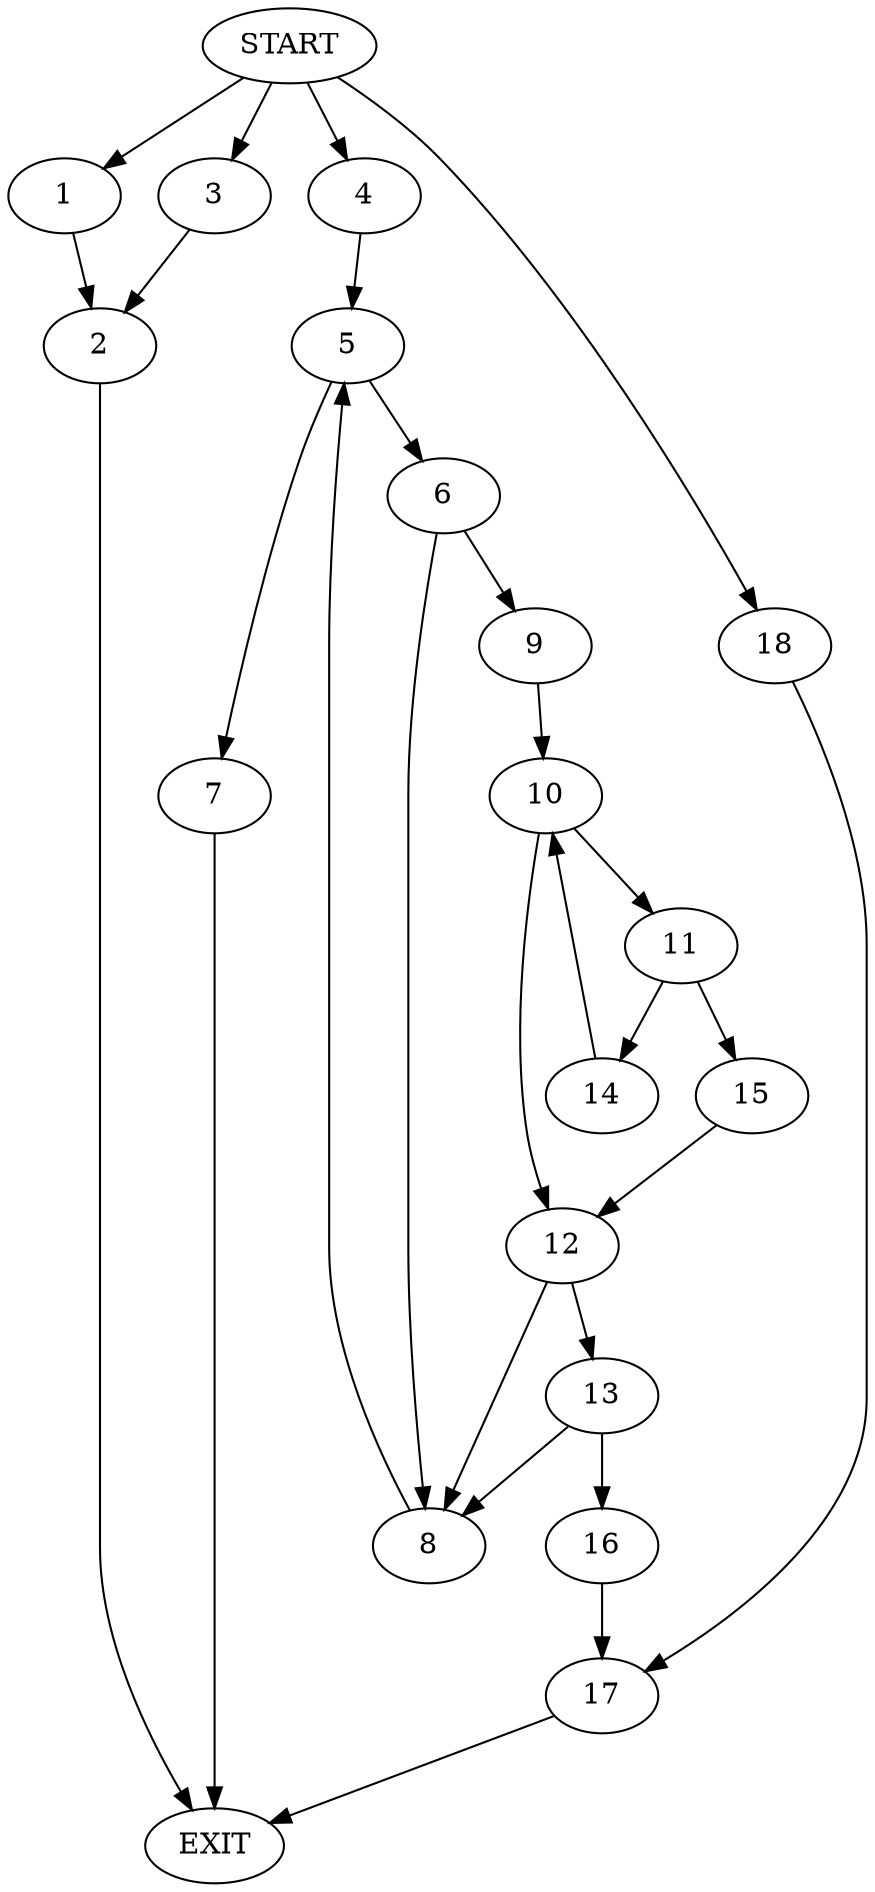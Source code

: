digraph {
0 [label="START"]
19 [label="EXIT"]
0 -> 1
1 -> 2
2 -> 19
0 -> 3
3 -> 2
0 -> 4
4 -> 5
5 -> 6
5 -> 7
7 -> 19
6 -> 8
6 -> 9
9 -> 10
8 -> 5
10 -> 11
10 -> 12
12 -> 8
12 -> 13
11 -> 14
11 -> 15
14 -> 10
15 -> 12
13 -> 16
13 -> 8
16 -> 17
17 -> 19
0 -> 18
18 -> 17
}
